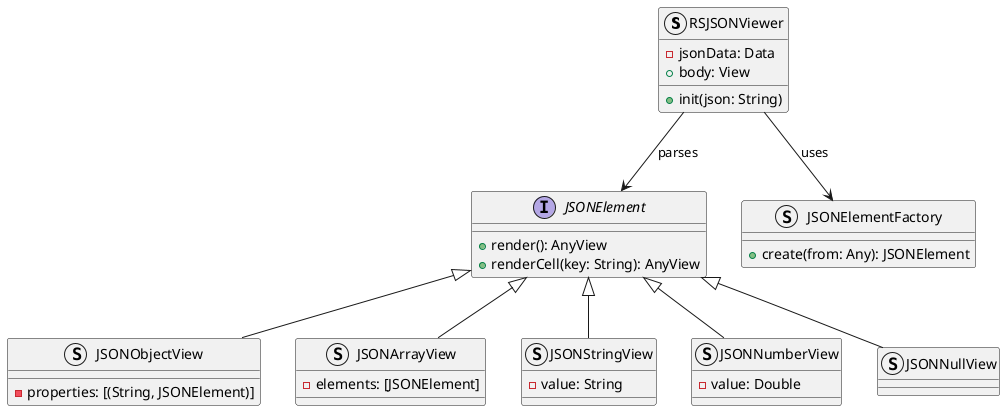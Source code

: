 @startuml
struct RSJSONViewer {
    - jsonData: Data
    + init(json: String)
    + body: View
}

interface JSONElement {
    + render(): AnyView
    + renderCell(key: String): AnyView
}

struct JSONObjectView {
    - properties: [(String, JSONElement)]
}

struct JSONArrayView {
    - elements: [JSONElement]
}

struct JSONStringView {
    - value: String
}

struct JSONNumberView {
    - value: Double
}

struct JSONNullView {
    
}

struct JSONElementFactory {
    + create(from: Any): JSONElement
}

RSJSONViewer --> JSONElementFactory : "uses"
RSJSONViewer --> JSONElement : "parses"
JSONElement <|-- JSONObjectView
JSONElement <|-- JSONArrayView
JSONElement <|-- JSONStringView
JSONElement <|-- JSONNumberView
JSONElement <|-- JSONNullView
@enduml